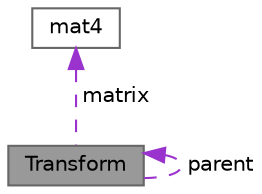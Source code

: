 digraph "Transform"
{
 // LATEX_PDF_SIZE
  bgcolor="transparent";
  edge [fontname=Helvetica,fontsize=10,labelfontname=Helvetica,labelfontsize=10];
  node [fontname=Helvetica,fontsize=10,shape=box,height=0.2,width=0.4];
  Node1 [label="Transform",height=0.2,width=0.4,color="gray40", fillcolor="grey60", style="filled", fontcolor="black",tooltip=" "];
  Node1 -> Node1 [dir="back",color="darkorchid3",style="dashed",label=" parent" ];
  Node2 -> Node1 [dir="back",color="darkorchid3",style="dashed",label=" matrix" ];
  Node2 [label="mat4",height=0.2,width=0.4,color="gray40", fillcolor="white", style="filled",tooltip=" "];
}
